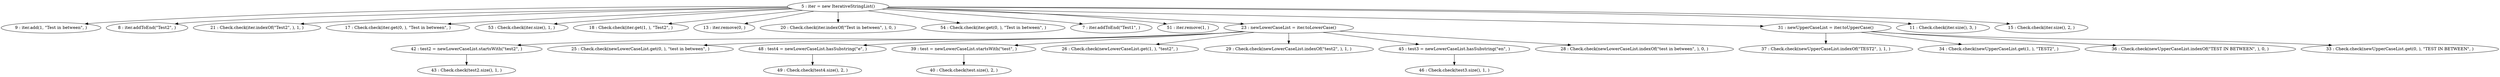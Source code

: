 digraph G {
"5 : iter = new IterativeStringList()"
"5 : iter = new IterativeStringList()" -> "9 : iter.add(1, \"Test in between\", )"
"5 : iter = new IterativeStringList()" -> "8 : iter.addToEnd(\"Test2\", )"
"5 : iter = new IterativeStringList()" -> "21 : Check.check(iter.indexOf(\"Test2\", ), 1, )"
"5 : iter = new IterativeStringList()" -> "17 : Check.check(iter.get(0, ), \"Test in between\", )"
"5 : iter = new IterativeStringList()" -> "53 : Check.check(iter.size(), 1, )"
"5 : iter = new IterativeStringList()" -> "18 : Check.check(iter.get(1, ), \"Test2\", )"
"5 : iter = new IterativeStringList()" -> "13 : iter.remove(0, )"
"5 : iter = new IterativeStringList()" -> "20 : Check.check(iter.indexOf(\"Test in between\", ), 0, )"
"5 : iter = new IterativeStringList()" -> "54 : Check.check(iter.get(0, ), \"Test in between\", )"
"5 : iter = new IterativeStringList()" -> "7 : iter.addToEnd(\"Test1\", )"
"5 : iter = new IterativeStringList()" -> "51 : iter.remove(1, )"
"5 : iter = new IterativeStringList()" -> "23 : newLowerCaseList = iter.toLowerCase()"
"5 : iter = new IterativeStringList()" -> "31 : newUpperCaseList = iter.toUpperCase()"
"5 : iter = new IterativeStringList()" -> "11 : Check.check(iter.size(), 3, )"
"5 : iter = new IterativeStringList()" -> "15 : Check.check(iter.size(), 2, )"
"7 : iter.addToEnd(\"Test1\", )"
"8 : iter.addToEnd(\"Test2\", )"
"9 : iter.add(1, \"Test in between\", )"
"11 : Check.check(iter.size(), 3, )"
"13 : iter.remove(0, )"
"15 : Check.check(iter.size(), 2, )"
"17 : Check.check(iter.get(0, ), \"Test in between\", )"
"18 : Check.check(iter.get(1, ), \"Test2\", )"
"20 : Check.check(iter.indexOf(\"Test in between\", ), 0, )"
"21 : Check.check(iter.indexOf(\"Test2\", ), 1, )"
"23 : newLowerCaseList = iter.toLowerCase()"
"23 : newLowerCaseList = iter.toLowerCase()" -> "42 : test2 = newLowerCaseList.startsWith(\"test2\", )"
"23 : newLowerCaseList = iter.toLowerCase()" -> "25 : Check.check(newLowerCaseList.get(0, ), \"test in between\", )"
"23 : newLowerCaseList = iter.toLowerCase()" -> "48 : test4 = newLowerCaseList.hasSubstring(\"e\", )"
"23 : newLowerCaseList = iter.toLowerCase()" -> "39 : test = newLowerCaseList.startsWith(\"test\", )"
"23 : newLowerCaseList = iter.toLowerCase()" -> "26 : Check.check(newLowerCaseList.get(1, ), \"test2\", )"
"23 : newLowerCaseList = iter.toLowerCase()" -> "29 : Check.check(newLowerCaseList.indexOf(\"test2\", ), 1, )"
"23 : newLowerCaseList = iter.toLowerCase()" -> "45 : test3 = newLowerCaseList.hasSubstring(\"en\", )"
"23 : newLowerCaseList = iter.toLowerCase()" -> "28 : Check.check(newLowerCaseList.indexOf(\"test in between\", ), 0, )"
"25 : Check.check(newLowerCaseList.get(0, ), \"test in between\", )"
"26 : Check.check(newLowerCaseList.get(1, ), \"test2\", )"
"28 : Check.check(newLowerCaseList.indexOf(\"test in between\", ), 0, )"
"29 : Check.check(newLowerCaseList.indexOf(\"test2\", ), 1, )"
"31 : newUpperCaseList = iter.toUpperCase()"
"31 : newUpperCaseList = iter.toUpperCase()" -> "37 : Check.check(newUpperCaseList.indexOf(\"TEST2\", ), 1, )"
"31 : newUpperCaseList = iter.toUpperCase()" -> "34 : Check.check(newUpperCaseList.get(1, ), \"TEST2\", )"
"31 : newUpperCaseList = iter.toUpperCase()" -> "36 : Check.check(newUpperCaseList.indexOf(\"TEST IN BETWEEN\", ), 0, )"
"31 : newUpperCaseList = iter.toUpperCase()" -> "33 : Check.check(newUpperCaseList.get(0, ), \"TEST IN BETWEEN\", )"
"33 : Check.check(newUpperCaseList.get(0, ), \"TEST IN BETWEEN\", )"
"34 : Check.check(newUpperCaseList.get(1, ), \"TEST2\", )"
"36 : Check.check(newUpperCaseList.indexOf(\"TEST IN BETWEEN\", ), 0, )"
"37 : Check.check(newUpperCaseList.indexOf(\"TEST2\", ), 1, )"
"39 : test = newLowerCaseList.startsWith(\"test\", )"
"39 : test = newLowerCaseList.startsWith(\"test\", )" -> "40 : Check.check(test.size(), 2, )"
"40 : Check.check(test.size(), 2, )"
"42 : test2 = newLowerCaseList.startsWith(\"test2\", )"
"42 : test2 = newLowerCaseList.startsWith(\"test2\", )" -> "43 : Check.check(test2.size(), 1, )"
"43 : Check.check(test2.size(), 1, )"
"45 : test3 = newLowerCaseList.hasSubstring(\"en\", )"
"45 : test3 = newLowerCaseList.hasSubstring(\"en\", )" -> "46 : Check.check(test3.size(), 1, )"
"46 : Check.check(test3.size(), 1, )"
"48 : test4 = newLowerCaseList.hasSubstring(\"e\", )"
"48 : test4 = newLowerCaseList.hasSubstring(\"e\", )" -> "49 : Check.check(test4.size(), 2, )"
"49 : Check.check(test4.size(), 2, )"
"51 : iter.remove(1, )"
"53 : Check.check(iter.size(), 1, )"
"54 : Check.check(iter.get(0, ), \"Test in between\", )"
}